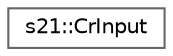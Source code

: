 digraph "Graphical Class Hierarchy"
{
 // LATEX_PDF_SIZE
  bgcolor="transparent";
  edge [fontname=Helvetica,fontsize=10,labelfontname=Helvetica,labelfontsize=10];
  node [fontname=Helvetica,fontsize=10,shape=box,height=0.2,width=0.4];
  rankdir="LR";
  Node0 [id="Node000000",label="s21::CrInput",height=0.2,width=0.4,color="grey40", fillcolor="white", style="filled",URL="$d6/d42/structs21_1_1CrInput.html",tooltip=" "];
}
